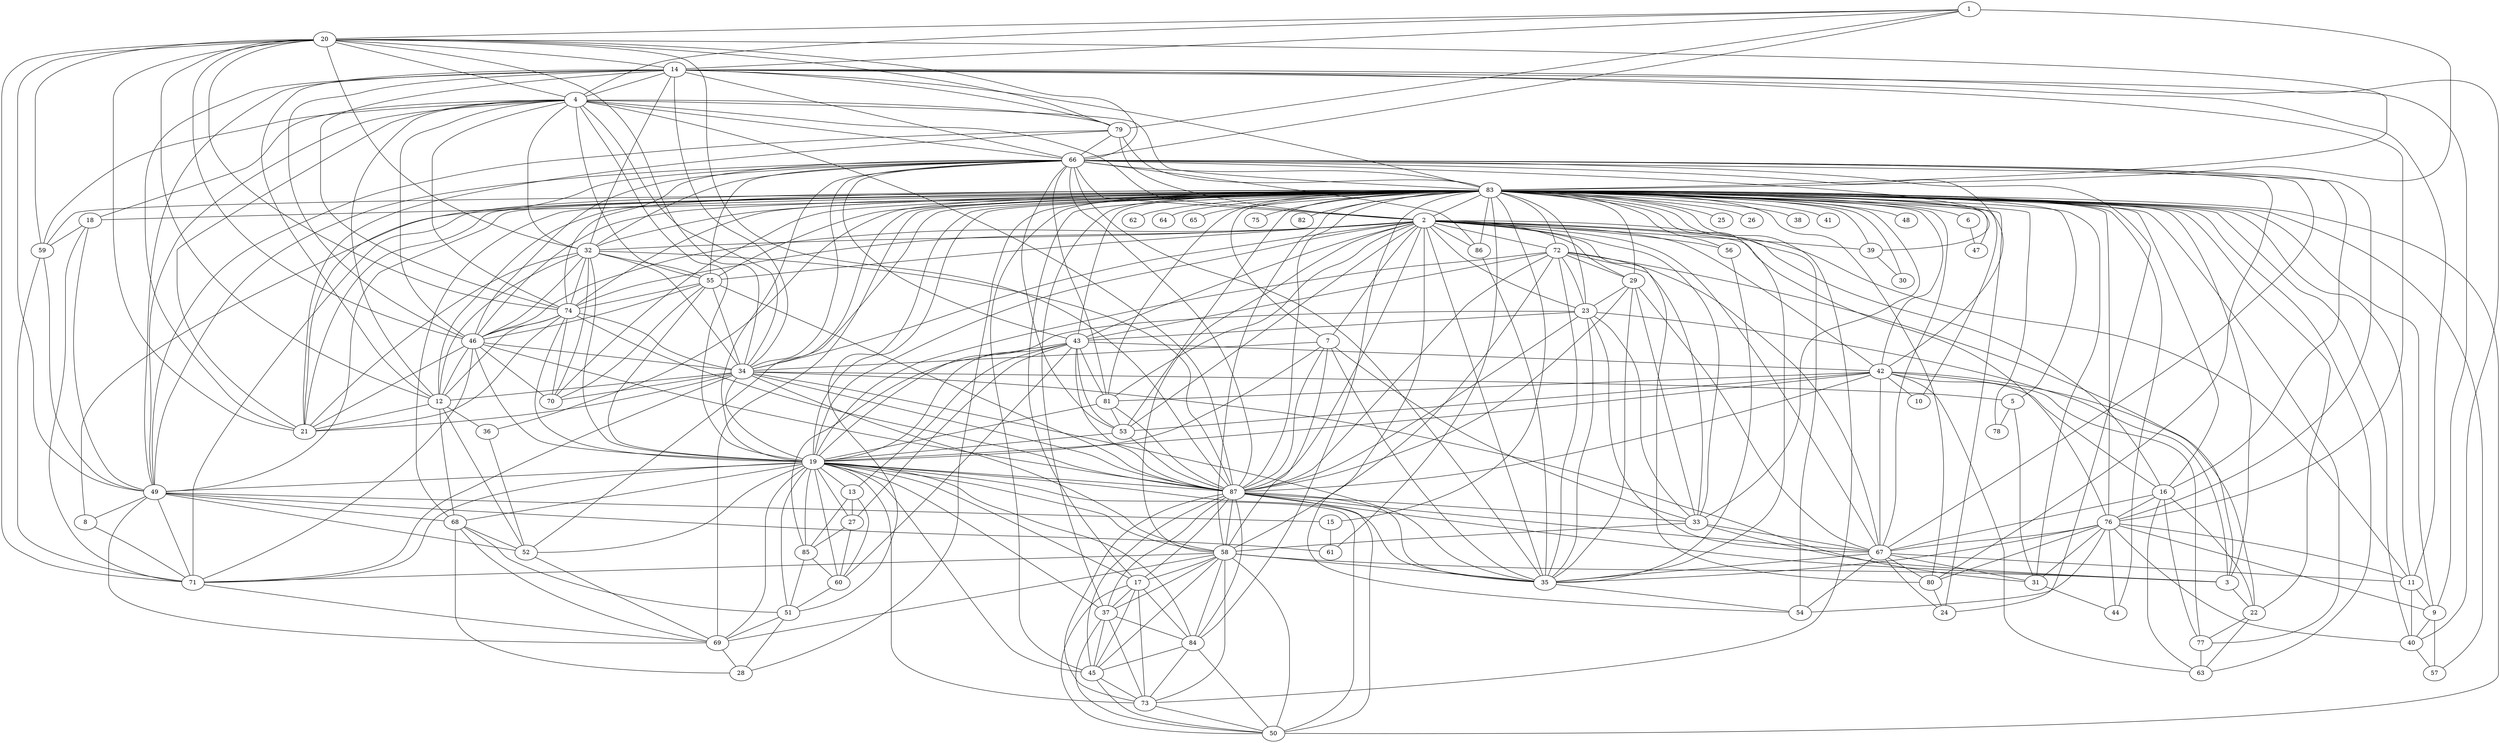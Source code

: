 graph {
  1 -- 20;
  1 -- 14;
  1 -- 4;
  1 -- 79;
  1 -- 66;
  1 -- 83;
  20 -- 4;
  20 -- 12;
  20 -- 14;
  20 -- 74;
  20 -- 32;
  20 -- 46;
  20 -- 34;
  20 -- 87;
  20 -- 59;
  20 -- 71;
  20 -- 21;
  20 -- 49;
  20 -- 83;
  20 -- 79;
  20 -- 66;
  14 -- 4;
  14 -- 9;
  14 -- 11;
  14 -- 12;
  14 -- 74;
  14 -- 32;
  14 -- 46;
  14 -- 34;
  14 -- 21;
  14 -- 49;
  14 -- 40;
  14 -- 76;
  14 -- 83;
  14 -- 79;
  14 -- 66;
  4 -- 2;
  4 -- 12;
  4 -- 87;
  4 -- 19;
  4 -- 74;
  4 -- 32;
  4 -- 55;
  4 -- 46;
  4 -- 34;
  4 -- 21;
  4 -- 18;
  4 -- 59;
  4 -- 49;
  4 -- 83;
  4 -- 79;
  4 -- 66;
  79 -- 2;
  79 -- 21;
  79 -- 49;
  79 -- 66;
  79 -- 83;
  66 -- 2;
  66 -- 16;
  66 -- 19;
  66 -- 21;
  66 -- 24;
  66 -- 32;
  66 -- 34;
  66 -- 35;
  66 -- 39;
  66 -- 42;
  66 -- 43;
  66 -- 46;
  66 -- 49;
  66 -- 53;
  66 -- 55;
  66 -- 74;
  66 -- 81;
  66 -- 87;
  66 -- 86;
  66 -- 67;
  66 -- 76;
  66 -- 83;
  66 -- 80;
  83 -- 2;
  83 -- 3;
  83 -- 5;
  83 -- 6;
  83 -- 7;
  83 -- 8;
  83 -- 9;
  83 -- 10;
  83 -- 11;
  83 -- 12;
  83 -- 15;
  83 -- 16;
  83 -- 17;
  83 -- 18;
  83 -- 19;
  83 -- 21;
  83 -- 22;
  83 -- 23;
  83 -- 24;
  83 -- 25;
  83 -- 26;
  83 -- 28;
  83 -- 29;
  83 -- 30;
  83 -- 31;
  83 -- 32;
  83 -- 33;
  83 -- 34;
  83 -- 35;
  83 -- 36;
  83 -- 37;
  83 -- 38;
  83 -- 39;
  83 -- 40;
  83 -- 41;
  83 -- 42;
  83 -- 43;
  83 -- 44;
  83 -- 45;
  83 -- 46;
  83 -- 47;
  83 -- 48;
  83 -- 49;
  83 -- 50;
  83 -- 51;
  83 -- 52;
  83 -- 53;
  83 -- 54;
  83 -- 55;
  83 -- 56;
  83 -- 57;
  83 -- 58;
  83 -- 59;
  83 -- 61;
  83 -- 62;
  83 -- 63;
  83 -- 64;
  83 -- 65;
  83 -- 67;
  83 -- 68;
  83 -- 69;
  83 -- 70;
  83 -- 71;
  83 -- 72;
  83 -- 73;
  83 -- 74;
  83 -- 75;
  83 -- 76;
  83 -- 77;
  83 -- 78;
  83 -- 80;
  83 -- 81;
  83 -- 82;
  83 -- 84;
  83 -- 86;
  83 -- 87;
  2 -- 32;
  2 -- 55;
  2 -- 74;
  2 -- 46;
  2 -- 7;
  2 -- 34;
  2 -- 72;
  2 -- 29;
  2 -- 23;
  2 -- 43;
  2 -- 42;
  2 -- 81;
  2 -- 53;
  2 -- 19;
  2 -- 39;
  2 -- 86;
  2 -- 16;
  2 -- 56;
  2 -- 87;
  2 -- 33;
  2 -- 58;
  2 -- 76;
  2 -- 67;
  2 -- 35;
  2 -- 54;
  2 -- 11;
  2 -- 80;
  32 -- 12;
  32 -- 19;
  32 -- 21;
  32 -- 87;
  32 -- 70;
  32 -- 46;
  32 -- 74;
  32 -- 55;
  32 -- 34;
  55 -- 19;
  55 -- 34;
  55 -- 46;
  55 -- 87;
  55 -- 70;
  55 -- 74;
  74 -- 12;
  74 -- 19;
  74 -- 21;
  74 -- 34;
  74 -- 46;
  74 -- 70;
  74 -- 87;
  46 -- 12;
  46 -- 19;
  46 -- 21;
  46 -- 34;
  46 -- 87;
  46 -- 71;
  46 -- 70;
  7 -- 35;
  7 -- 19;
  7 -- 87;
  7 -- 33;
  7 -- 34;
  7 -- 58;
  34 -- 5;
  34 -- 12;
  34 -- 19;
  34 -- 21;
  34 -- 31;
  34 -- 87;
  34 -- 35;
  34 -- 71;
  34 -- 58;
  34 -- 70;
  72 -- 3;
  72 -- 19;
  72 -- 23;
  72 -- 29;
  72 -- 33;
  72 -- 35;
  72 -- 43;
  72 -- 58;
  72 -- 67;
  72 -- 87;
  29 -- 23;
  29 -- 35;
  29 -- 87;
  29 -- 33;
  29 -- 67;
  23 -- 3;
  23 -- 19;
  23 -- 43;
  23 -- 35;
  23 -- 87;
  23 -- 67;
  23 -- 33;
  43 -- 13;
  43 -- 19;
  43 -- 27;
  43 -- 42;
  43 -- 81;
  43 -- 53;
  43 -- 87;
  43 -- 85;
  43 -- 60;
  42 -- 10;
  42 -- 16;
  42 -- 19;
  42 -- 22;
  42 -- 87;
  42 -- 81;
  42 -- 53;
  42 -- 77;
  42 -- 63;
  42 -- 67;
  81 -- 19;
  81 -- 53;
  81 -- 87;
  53 -- 19;
  53 -- 87;
  19 -- 13;
  19 -- 17;
  19 -- 51;
  19 -- 27;
  19 -- 85;
  19 -- 60;
  19 -- 35;
  19 -- 71;
  19 -- 37;
  19 -- 84;
  19 -- 87;
  19 -- 58;
  19 -- 45;
  19 -- 73;
  19 -- 50;
  19 -- 68;
  19 -- 69;
  19 -- 52;
  19 -- 49;
  39 -- 30;
  86 -- 35;
  16 -- 67;
  16 -- 77;
  16 -- 63;
  16 -- 22;
  16 -- 76;
  56 -- 35;
  87 -- 3;
  87 -- 17;
  87 -- 33;
  87 -- 35;
  87 -- 37;
  87 -- 45;
  87 -- 50;
  87 -- 58;
  87 -- 67;
  87 -- 73;
  87 -- 84;
  33 -- 3;
  33 -- 67;
  33 -- 58;
  58 -- 3;
  58 -- 17;
  58 -- 35;
  58 -- 37;
  58 -- 45;
  58 -- 50;
  58 -- 71;
  58 -- 69;
  58 -- 84;
  58 -- 73;
  76 -- 9;
  76 -- 11;
  76 -- 31;
  76 -- 35;
  76 -- 40;
  76 -- 44;
  76 -- 54;
  76 -- 67;
  76 -- 80;
  67 -- 11;
  67 -- 24;
  67 -- 31;
  67 -- 35;
  67 -- 54;
  67 -- 80;
  35 -- 54;
  11 -- 9;
  11 -- 40;
  80 -- 24;
  3 -- 22;
  22 -- 77;
  22 -- 63;
  12 -- 21;
  12 -- 68;
  12 -- 36;
  12 -- 52;
  18 -- 71;
  18 -- 59;
  18 -- 49;
  59 -- 49;
  59 -- 71;
  49 -- 8;
  49 -- 15;
  49 -- 61;
  49 -- 71;
  49 -- 68;
  49 -- 69;
  49 -- 52;
  5 -- 31;
  5 -- 78;
  31 -- 44;
  6 -- 47;
  8 -- 71;
  71 -- 69;
  9 -- 40;
  9 -- 57;
  40 -- 57;
  68 -- 28;
  68 -- 51;
  68 -- 52;
  68 -- 69;
  36 -- 52;
  52 -- 69;
  13 -- 27;
  13 -- 85;
  13 -- 60;
  27 -- 85;
  27 -- 60;
  85 -- 51;
  85 -- 60;
  60 -- 51;
  15 -- 61;
  77 -- 63;
  17 -- 37;
  17 -- 84;
  17 -- 45;
  17 -- 73;
  17 -- 50;
  37 -- 84;
  37 -- 45;
  37 -- 73;
  37 -- 50;
  84 -- 45;
  84 -- 50;
  84 -- 73;
  45 -- 73;
  45 -- 50;
  73 -- 50;
  51 -- 28;
  51 -- 69;
  69 -- 28;
}
